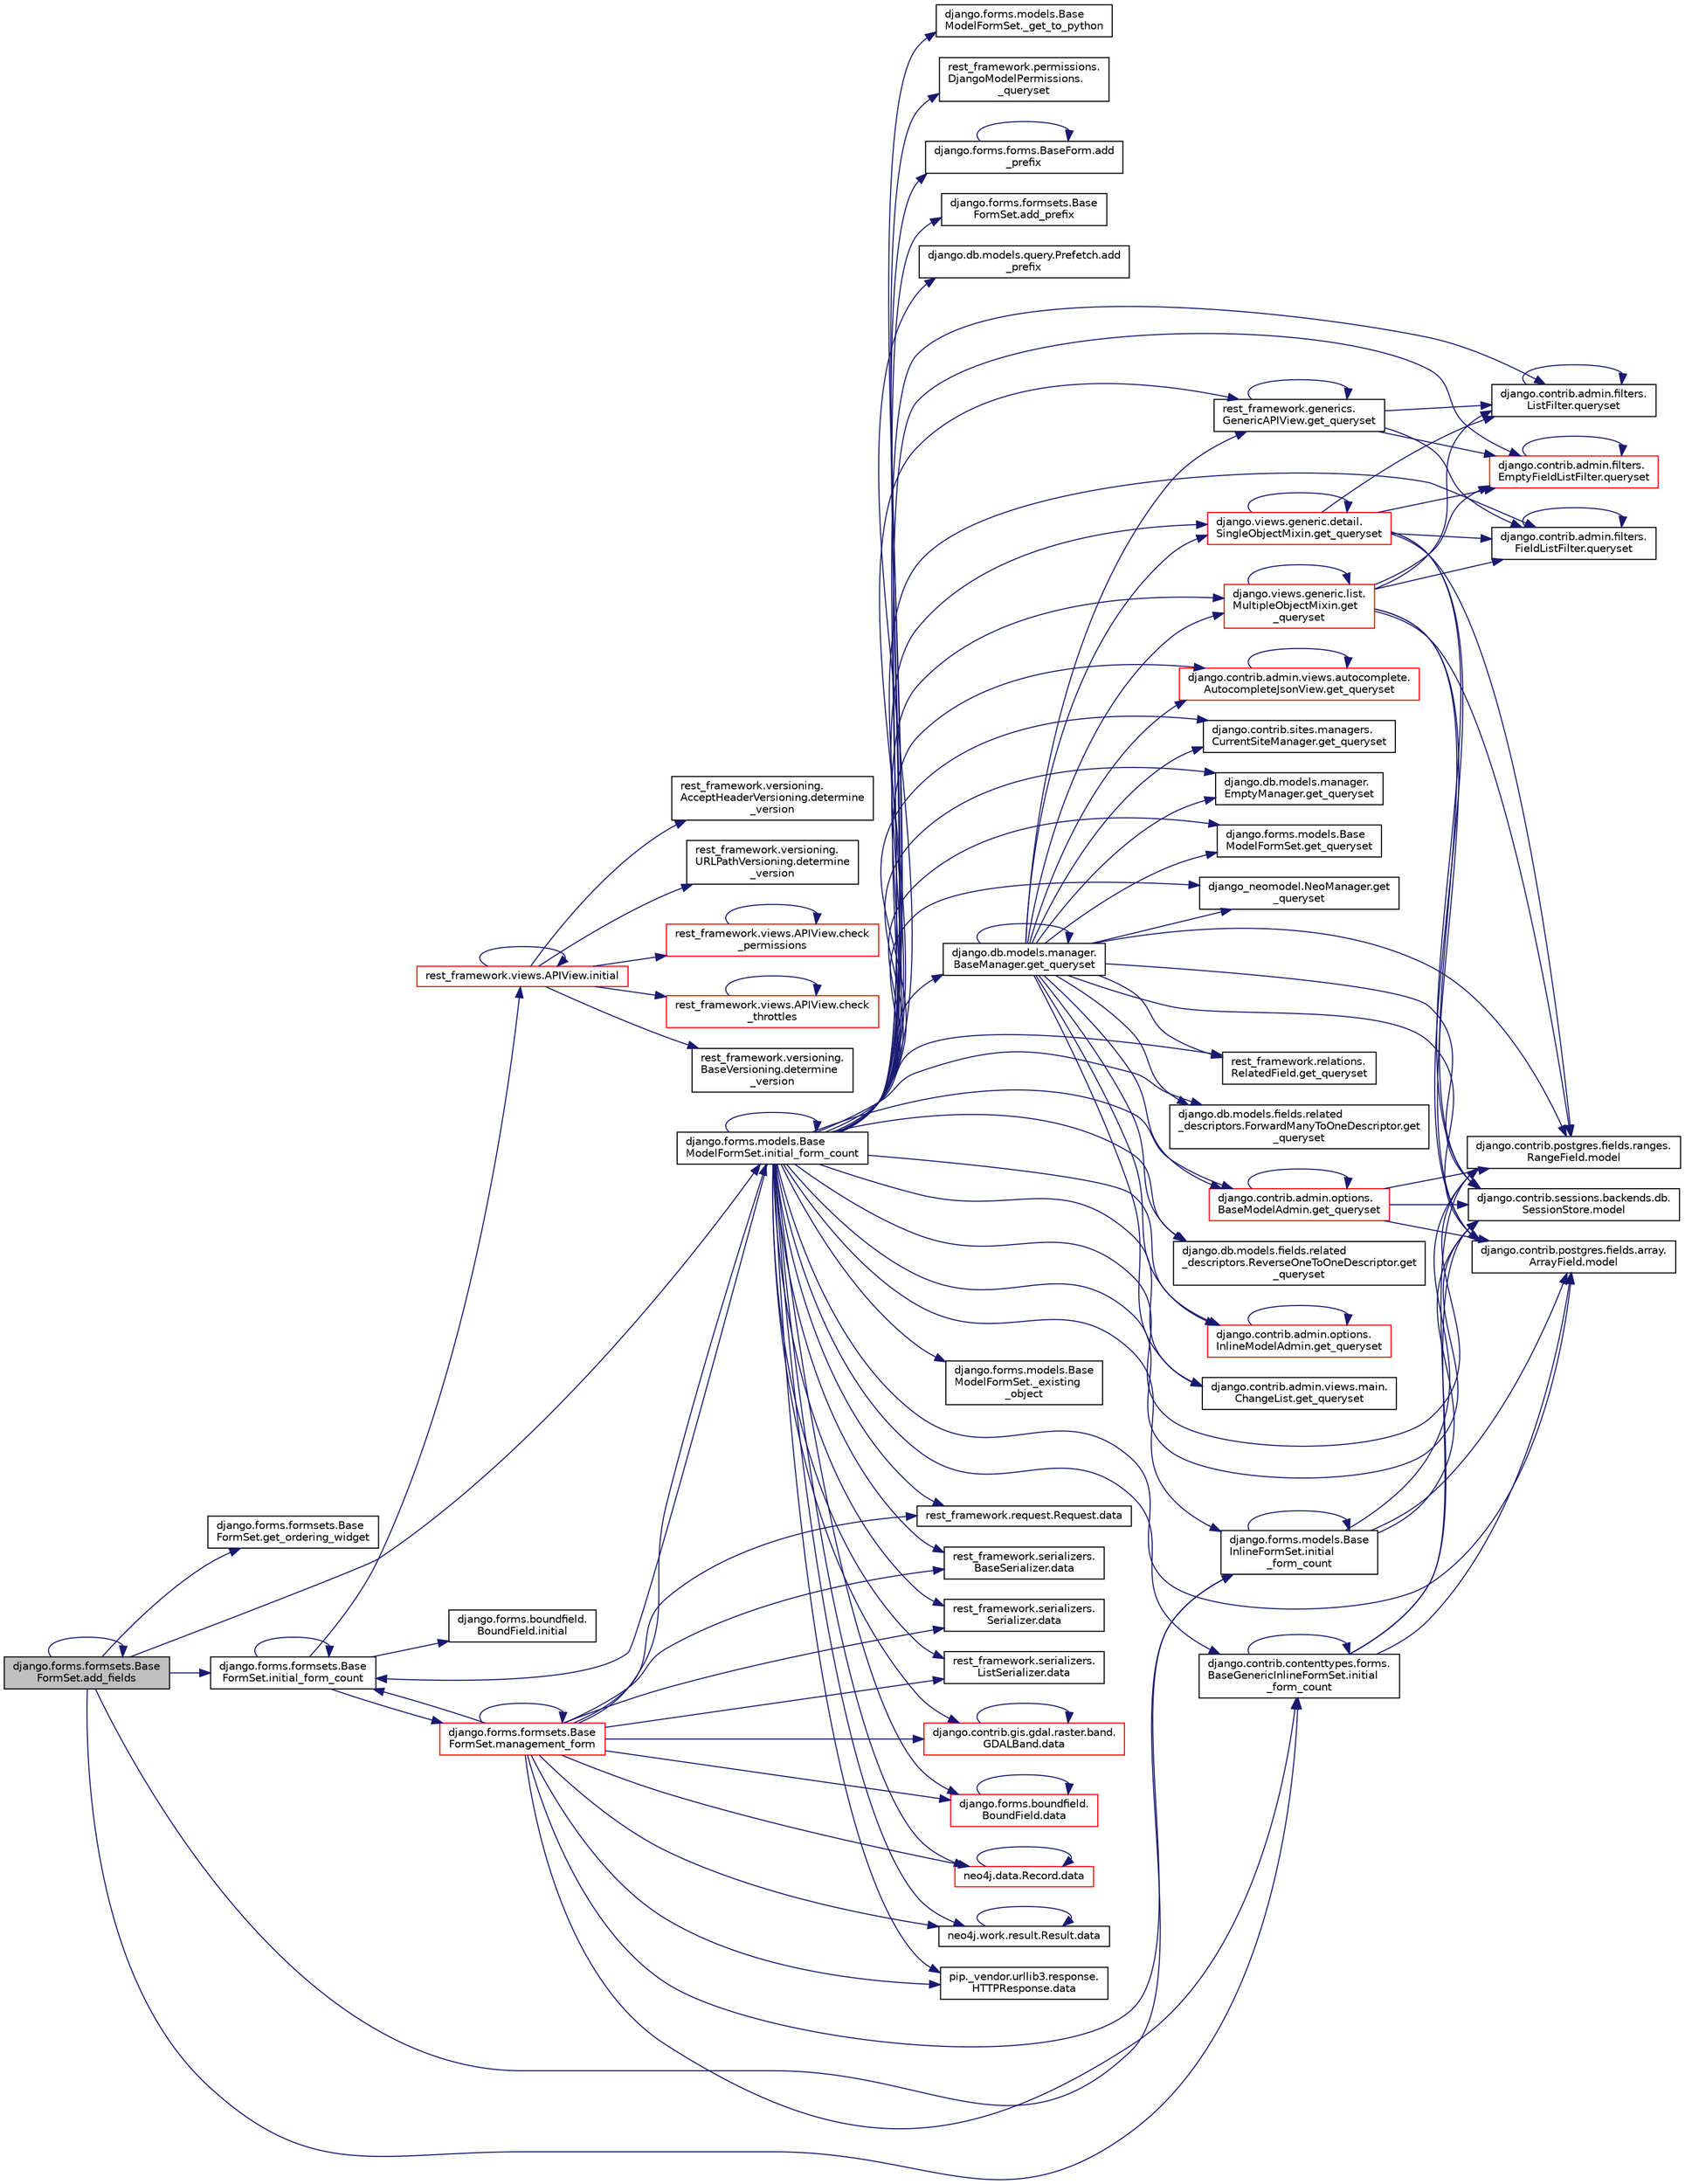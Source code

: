 digraph "django.forms.formsets.BaseFormSet.add_fields"
{
 // LATEX_PDF_SIZE
  edge [fontname="Helvetica",fontsize="10",labelfontname="Helvetica",labelfontsize="10"];
  node [fontname="Helvetica",fontsize="10",shape=record];
  rankdir="LR";
  Node1 [label="django.forms.formsets.Base\lFormSet.add_fields",height=0.2,width=0.4,color="black", fillcolor="grey75", style="filled", fontcolor="black",tooltip=" "];
  Node1 -> Node1 [color="midnightblue",fontsize="10",style="solid",fontname="Helvetica"];
  Node1 -> Node2 [color="midnightblue",fontsize="10",style="solid",fontname="Helvetica"];
  Node2 [label="django.forms.formsets.Base\lFormSet.get_ordering_widget",height=0.2,width=0.4,color="black", fillcolor="white", style="filled",URL="$d5/d7f/classdjango_1_1forms_1_1formsets_1_1_base_form_set.html#a0547e9b35e303504356947ca027a375f",tooltip=" "];
  Node1 -> Node3 [color="midnightblue",fontsize="10",style="solid",fontname="Helvetica"];
  Node3 [label="django.contrib.contenttypes.forms.\lBaseGenericInlineFormSet.initial\l_form_count",height=0.2,width=0.4,color="black", fillcolor="white", style="filled",URL="$d5/ded/classdjango_1_1contrib_1_1contenttypes_1_1forms_1_1_base_generic_inline_form_set.html#ac3f6ce4eb97005dc1f89a2a478e321ea",tooltip=" "];
  Node3 -> Node3 [color="midnightblue",fontsize="10",style="solid",fontname="Helvetica"];
  Node3 -> Node4 [color="midnightblue",fontsize="10",style="solid",fontname="Helvetica"];
  Node4 [label="django.contrib.postgres.fields.array.\lArrayField.model",height=0.2,width=0.4,color="black", fillcolor="white", style="filled",URL="$dc/ddf/classdjango_1_1contrib_1_1postgres_1_1fields_1_1array_1_1_array_field.html#a43ec884d709f829e50c6881dc369ce94",tooltip=" "];
  Node3 -> Node5 [color="midnightblue",fontsize="10",style="solid",fontname="Helvetica"];
  Node5 [label="django.contrib.postgres.fields.ranges.\lRangeField.model",height=0.2,width=0.4,color="black", fillcolor="white", style="filled",URL="$d5/d99/classdjango_1_1contrib_1_1postgres_1_1fields_1_1ranges_1_1_range_field.html#a5f5cfd6917f141914484d606279cf20a",tooltip=" "];
  Node3 -> Node6 [color="midnightblue",fontsize="10",style="solid",fontname="Helvetica"];
  Node6 [label="django.contrib.sessions.backends.db.\lSessionStore.model",height=0.2,width=0.4,color="black", fillcolor="white", style="filled",URL="$d2/d1a/classdjango_1_1contrib_1_1sessions_1_1backends_1_1db_1_1_session_store.html#a9b2f42869f296eab5fab4dd5867285df",tooltip=" "];
  Node1 -> Node7 [color="midnightblue",fontsize="10",style="solid",fontname="Helvetica"];
  Node7 [label="django.forms.formsets.Base\lFormSet.initial_form_count",height=0.2,width=0.4,color="black", fillcolor="white", style="filled",URL="$d5/d7f/classdjango_1_1forms_1_1formsets_1_1_base_form_set.html#a793420ef47cc932007c942f506a6be84",tooltip=" "];
  Node7 -> Node8 [color="midnightblue",fontsize="10",style="solid",fontname="Helvetica"];
  Node8 [label="django.forms.boundfield.\lBoundField.initial",height=0.2,width=0.4,color="black", fillcolor="white", style="filled",URL="$da/d92/classdjango_1_1forms_1_1boundfield_1_1_bound_field.html#a9b4e04b5d7b926365bbda9f1fe3453f5",tooltip=" "];
  Node7 -> Node9 [color="midnightblue",fontsize="10",style="solid",fontname="Helvetica"];
  Node9 [label="rest_framework.views.APIView.initial",height=0.2,width=0.4,color="red", fillcolor="white", style="filled",URL="$d3/d7d/classrest__framework_1_1views_1_1_a_p_i_view.html#a170de3ffed1bcb6ad4859df45549eee8",tooltip=" "];
  Node9 -> Node10 [color="midnightblue",fontsize="10",style="solid",fontname="Helvetica"];
  Node10 [label="rest_framework.views.APIView.check\l_permissions",height=0.2,width=0.4,color="red", fillcolor="white", style="filled",URL="$d3/d7d/classrest__framework_1_1views_1_1_a_p_i_view.html#ac67f801dda916febd5e0596b394742c8",tooltip=" "];
  Node10 -> Node10 [color="midnightblue",fontsize="10",style="solid",fontname="Helvetica"];
  Node9 -> Node13 [color="midnightblue",fontsize="10",style="solid",fontname="Helvetica"];
  Node13 [label="rest_framework.views.APIView.check\l_throttles",height=0.2,width=0.4,color="red", fillcolor="white", style="filled",URL="$d3/d7d/classrest__framework_1_1views_1_1_a_p_i_view.html#a4064ca198277931a4fd2f03912895518",tooltip=" "];
  Node13 -> Node13 [color="midnightblue",fontsize="10",style="solid",fontname="Helvetica"];
  Node9 -> Node16 [color="midnightblue",fontsize="10",style="solid",fontname="Helvetica"];
  Node16 [label="rest_framework.versioning.\lBaseVersioning.determine\l_version",height=0.2,width=0.4,color="black", fillcolor="white", style="filled",URL="$d5/dec/classrest__framework_1_1versioning_1_1_base_versioning.html#afb0b6adf0f44410984061c354e479041",tooltip=" "];
  Node9 -> Node17 [color="midnightblue",fontsize="10",style="solid",fontname="Helvetica"];
  Node17 [label="rest_framework.versioning.\lAcceptHeaderVersioning.determine\l_version",height=0.2,width=0.4,color="black", fillcolor="white", style="filled",URL="$de/db0/classrest__framework_1_1versioning_1_1_accept_header_versioning.html#ae2aa1864e413e670b6112d2c3b7b029e",tooltip=" "];
  Node9 -> Node18 [color="midnightblue",fontsize="10",style="solid",fontname="Helvetica"];
  Node18 [label="rest_framework.versioning.\lURLPathVersioning.determine\l_version",height=0.2,width=0.4,color="black", fillcolor="white", style="filled",URL="$db/da9/classrest__framework_1_1versioning_1_1_u_r_l_path_versioning.html#a51ccb406d9054019801e4c0443fe32e7",tooltip=" "];
  Node9 -> Node9 [color="midnightblue",fontsize="10",style="solid",fontname="Helvetica"];
  Node7 -> Node7 [color="midnightblue",fontsize="10",style="solid",fontname="Helvetica"];
  Node7 -> Node30 [color="midnightblue",fontsize="10",style="solid",fontname="Helvetica"];
  Node30 [label="django.forms.formsets.Base\lFormSet.management_form",height=0.2,width=0.4,color="red", fillcolor="white", style="filled",URL="$d5/d7f/classdjango_1_1forms_1_1formsets_1_1_base_form_set.html#abea17bdc7dd08b469d9e14688384330e",tooltip=" "];
  Node30 -> Node32 [color="midnightblue",fontsize="10",style="solid",fontname="Helvetica"];
  Node32 [label="django.contrib.gis.gdal.raster.band.\lGDALBand.data",height=0.2,width=0.4,color="red", fillcolor="white", style="filled",URL="$d5/d4d/classdjango_1_1contrib_1_1gis_1_1gdal_1_1raster_1_1band_1_1_g_d_a_l_band.html#ab034c17962c340c65434561c57451461",tooltip=" "];
  Node32 -> Node32 [color="midnightblue",fontsize="10",style="solid",fontname="Helvetica"];
  Node30 -> Node44 [color="midnightblue",fontsize="10",style="solid",fontname="Helvetica"];
  Node44 [label="django.forms.boundfield.\lBoundField.data",height=0.2,width=0.4,color="red", fillcolor="white", style="filled",URL="$da/d92/classdjango_1_1forms_1_1boundfield_1_1_bound_field.html#ab171a7cf1b7f223c5a378a8a216c665d",tooltip=" "];
  Node44 -> Node44 [color="midnightblue",fontsize="10",style="solid",fontname="Helvetica"];
  Node30 -> Node46 [color="midnightblue",fontsize="10",style="solid",fontname="Helvetica"];
  Node46 [label="neo4j.data.Record.data",height=0.2,width=0.4,color="red", fillcolor="white", style="filled",URL="$d8/da3/classneo4j_1_1data_1_1_record.html#a24123084c9f60275847a4509076677bf",tooltip=" "];
  Node46 -> Node46 [color="midnightblue",fontsize="10",style="solid",fontname="Helvetica"];
  Node30 -> Node826 [color="midnightblue",fontsize="10",style="solid",fontname="Helvetica"];
  Node826 [label="neo4j.work.result.Result.data",height=0.2,width=0.4,color="black", fillcolor="white", style="filled",URL="$d6/d93/classneo4j_1_1work_1_1result_1_1_result.html#a91a9d95693baed609c832d2306811873",tooltip=" "];
  Node826 -> Node826 [color="midnightblue",fontsize="10",style="solid",fontname="Helvetica"];
  Node30 -> Node823 [color="midnightblue",fontsize="10",style="solid",fontname="Helvetica"];
  Node823 [label="pip._vendor.urllib3.response.\lHTTPResponse.data",height=0.2,width=0.4,color="black", fillcolor="white", style="filled",URL="$dd/d5a/classpip_1_1__vendor_1_1urllib3_1_1response_1_1_h_t_t_p_response.html#a6e7ac6d6d58cacbce67ec13daeedeb7c",tooltip=" "];
  Node30 -> Node825 [color="midnightblue",fontsize="10",style="solid",fontname="Helvetica"];
  Node825 [label="rest_framework.request.Request.data",height=0.2,width=0.4,color="black", fillcolor="white", style="filled",URL="$d9/d48/classrest__framework_1_1request_1_1_request.html#ae246e53ff4ce6ec7367efa833ac43eb7",tooltip=" "];
  Node30 -> Node827 [color="midnightblue",fontsize="10",style="solid",fontname="Helvetica"];
  Node827 [label="rest_framework.serializers.\lBaseSerializer.data",height=0.2,width=0.4,color="black", fillcolor="white", style="filled",URL="$d9/de7/classrest__framework_1_1serializers_1_1_base_serializer.html#ab8e2dde5ecf9c3cc38be55e4b92f7fae",tooltip=" "];
  Node30 -> Node828 [color="midnightblue",fontsize="10",style="solid",fontname="Helvetica"];
  Node828 [label="rest_framework.serializers.\lSerializer.data",height=0.2,width=0.4,color="black", fillcolor="white", style="filled",URL="$de/daf/classrest__framework_1_1serializers_1_1_serializer.html#a028ae12666279b96942ec52c9e0bfb70",tooltip=" "];
  Node30 -> Node824 [color="midnightblue",fontsize="10",style="solid",fontname="Helvetica"];
  Node824 [label="rest_framework.serializers.\lListSerializer.data",height=0.2,width=0.4,color="black", fillcolor="white", style="filled",URL="$d9/dee/classrest__framework_1_1serializers_1_1_list_serializer.html#a98b5c9f9dc18b200355dfed8df68dd19",tooltip=" "];
  Node30 -> Node3 [color="midnightblue",fontsize="10",style="solid",fontname="Helvetica"];
  Node30 -> Node7 [color="midnightblue",fontsize="10",style="solid",fontname="Helvetica"];
  Node30 -> Node829 [color="midnightblue",fontsize="10",style="solid",fontname="Helvetica"];
  Node829 [label="django.forms.models.Base\lModelFormSet.initial_form_count",height=0.2,width=0.4,color="black", fillcolor="white", style="filled",URL="$d5/d31/classdjango_1_1forms_1_1models_1_1_base_model_form_set.html#a6a15e7dc230a83274059086c7297b540",tooltip=" "];
  Node829 -> Node830 [color="midnightblue",fontsize="10",style="solid",fontname="Helvetica"];
  Node830 [label="django.forms.models.Base\lModelFormSet._existing\l_object",height=0.2,width=0.4,color="black", fillcolor="white", style="filled",URL="$d5/d31/classdjango_1_1forms_1_1models_1_1_base_model_form_set.html#af66c53d15a3cfc99aad81688ccd9897e",tooltip=" "];
  Node829 -> Node831 [color="midnightblue",fontsize="10",style="solid",fontname="Helvetica"];
  Node831 [label="django.forms.models.Base\lModelFormSet._get_to_python",height=0.2,width=0.4,color="black", fillcolor="white", style="filled",URL="$d5/d31/classdjango_1_1forms_1_1models_1_1_base_model_form_set.html#a6b4bdc48ea07839be6ddec62965efb49",tooltip=" "];
  Node829 -> Node79 [color="midnightblue",fontsize="10",style="solid",fontname="Helvetica"];
  Node79 [label="rest_framework.permissions.\lDjangoModelPermissions.\l_queryset",height=0.2,width=0.4,color="black", fillcolor="white", style="filled",URL="$da/dc8/classrest__framework_1_1permissions_1_1_django_model_permissions.html#aee58e34660d01929a72e1c2d65b8a10a",tooltip=" "];
  Node829 -> Node820 [color="midnightblue",fontsize="10",style="solid",fontname="Helvetica"];
  Node820 [label="django.forms.forms.BaseForm.add\l_prefix",height=0.2,width=0.4,color="black", fillcolor="white", style="filled",URL="$d8/d44/classdjango_1_1forms_1_1forms_1_1_base_form.html#a1675d80825ffda150c10bb5d395a7533",tooltip=" "];
  Node820 -> Node820 [color="midnightblue",fontsize="10",style="solid",fontname="Helvetica"];
  Node829 -> Node821 [color="midnightblue",fontsize="10",style="solid",fontname="Helvetica"];
  Node821 [label="django.forms.formsets.Base\lFormSet.add_prefix",height=0.2,width=0.4,color="black", fillcolor="white", style="filled",URL="$d5/d7f/classdjango_1_1forms_1_1formsets_1_1_base_form_set.html#ab7c9950ee4e47460bda858b3cac9032e",tooltip=" "];
  Node829 -> Node822 [color="midnightblue",fontsize="10",style="solid",fontname="Helvetica"];
  Node822 [label="django.db.models.query.Prefetch.add\l_prefix",height=0.2,width=0.4,color="black", fillcolor="white", style="filled",URL="$d0/dbb/classdjango_1_1db_1_1models_1_1query_1_1_prefetch.html#a941eb118060011d33399f408d2ef3dfa",tooltip=" "];
  Node829 -> Node44 [color="midnightblue",fontsize="10",style="solid",fontname="Helvetica"];
  Node829 -> Node32 [color="midnightblue",fontsize="10",style="solid",fontname="Helvetica"];
  Node829 -> Node46 [color="midnightblue",fontsize="10",style="solid",fontname="Helvetica"];
  Node829 -> Node824 [color="midnightblue",fontsize="10",style="solid",fontname="Helvetica"];
  Node829 -> Node826 [color="midnightblue",fontsize="10",style="solid",fontname="Helvetica"];
  Node829 -> Node823 [color="midnightblue",fontsize="10",style="solid",fontname="Helvetica"];
  Node829 -> Node825 [color="midnightblue",fontsize="10",style="solid",fontname="Helvetica"];
  Node829 -> Node827 [color="midnightblue",fontsize="10",style="solid",fontname="Helvetica"];
  Node829 -> Node828 [color="midnightblue",fontsize="10",style="solid",fontname="Helvetica"];
  Node829 -> Node747 [color="midnightblue",fontsize="10",style="solid",fontname="Helvetica"];
  Node747 [label="django.contrib.admin.views.autocomplete.\lAutocompleteJsonView.get_queryset",height=0.2,width=0.4,color="red", fillcolor="white", style="filled",URL="$d5/d24/classdjango_1_1contrib_1_1admin_1_1views_1_1autocomplete_1_1_autocomplete_json_view.html#aeba422d947101bce361f0fd32ff7d4d4",tooltip=" "];
  Node747 -> Node747 [color="midnightblue",fontsize="10",style="solid",fontname="Helvetica"];
  Node829 -> Node748 [color="midnightblue",fontsize="10",style="solid",fontname="Helvetica"];
  Node748 [label="django.contrib.sites.managers.\lCurrentSiteManager.get_queryset",height=0.2,width=0.4,color="black", fillcolor="white", style="filled",URL="$dd/d05/classdjango_1_1contrib_1_1sites_1_1managers_1_1_current_site_manager.html#a62f5f3f9f1b932f3bcd36601d46e7509",tooltip=" "];
  Node829 -> Node749 [color="midnightblue",fontsize="10",style="solid",fontname="Helvetica"];
  Node749 [label="django.db.models.manager.\lBaseManager.get_queryset",height=0.2,width=0.4,color="black", fillcolor="white", style="filled",URL="$d1/d1c/classdjango_1_1db_1_1models_1_1manager_1_1_base_manager.html#af0391e929a911c2647412e6e030c28e8",tooltip="PROXIES TO QUERYSET #."];
  Node749 -> Node747 [color="midnightblue",fontsize="10",style="solid",fontname="Helvetica"];
  Node749 -> Node748 [color="midnightblue",fontsize="10",style="solid",fontname="Helvetica"];
  Node749 -> Node749 [color="midnightblue",fontsize="10",style="solid",fontname="Helvetica"];
  Node749 -> Node750 [color="midnightblue",fontsize="10",style="solid",fontname="Helvetica"];
  Node750 [label="django.db.models.manager.\lEmptyManager.get_queryset",height=0.2,width=0.4,color="black", fillcolor="white", style="filled",URL="$d6/da8/classdjango_1_1db_1_1models_1_1manager_1_1_empty_manager.html#a0a5e7cb6efe5e4cb3b15779cf64d1537",tooltip=" "];
  Node749 -> Node751 [color="midnightblue",fontsize="10",style="solid",fontname="Helvetica"];
  Node751 [label="django.forms.models.Base\lModelFormSet.get_queryset",height=0.2,width=0.4,color="black", fillcolor="white", style="filled",URL="$d5/d31/classdjango_1_1forms_1_1models_1_1_base_model_form_set.html#a0ac048453b4a14ff61ebb6c072c29e7e",tooltip=" "];
  Node749 -> Node752 [color="midnightblue",fontsize="10",style="solid",fontname="Helvetica"];
  Node752 [label="django.views.generic.detail.\lSingleObjectMixin.get_queryset",height=0.2,width=0.4,color="red", fillcolor="white", style="filled",URL="$d2/d8d/classdjango_1_1views_1_1generic_1_1detail_1_1_single_object_mixin.html#a7471c8ca174db55504da01b1a06cc5ba",tooltip=" "];
  Node752 -> Node752 [color="midnightblue",fontsize="10",style="solid",fontname="Helvetica"];
  Node752 -> Node4 [color="midnightblue",fontsize="10",style="solid",fontname="Helvetica"];
  Node752 -> Node5 [color="midnightblue",fontsize="10",style="solid",fontname="Helvetica"];
  Node752 -> Node6 [color="midnightblue",fontsize="10",style="solid",fontname="Helvetica"];
  Node752 -> Node772 [color="midnightblue",fontsize="10",style="solid",fontname="Helvetica"];
  Node772 [label="django.contrib.admin.filters.\lListFilter.queryset",height=0.2,width=0.4,color="black", fillcolor="white", style="filled",URL="$da/ddb/classdjango_1_1contrib_1_1admin_1_1filters_1_1_list_filter.html#aed1f92493175185d1714cb763f6efa08",tooltip=" "];
  Node772 -> Node772 [color="midnightblue",fontsize="10",style="solid",fontname="Helvetica"];
  Node752 -> Node773 [color="midnightblue",fontsize="10",style="solid",fontname="Helvetica"];
  Node773 [label="django.contrib.admin.filters.\lFieldListFilter.queryset",height=0.2,width=0.4,color="black", fillcolor="white", style="filled",URL="$d1/d72/classdjango_1_1contrib_1_1admin_1_1filters_1_1_field_list_filter.html#a51704150dec2abf76f7d4dc23dcc64ab",tooltip=" "];
  Node773 -> Node773 [color="midnightblue",fontsize="10",style="solid",fontname="Helvetica"];
  Node752 -> Node774 [color="midnightblue",fontsize="10",style="solid",fontname="Helvetica"];
  Node774 [label="django.contrib.admin.filters.\lEmptyFieldListFilter.queryset",height=0.2,width=0.4,color="red", fillcolor="white", style="filled",URL="$d7/dde/classdjango_1_1contrib_1_1admin_1_1filters_1_1_empty_field_list_filter.html#a953c03e160e6f12fda9bf700c93d09c2",tooltip=" "];
  Node774 -> Node774 [color="midnightblue",fontsize="10",style="solid",fontname="Helvetica"];
  Node749 -> Node754 [color="midnightblue",fontsize="10",style="solid",fontname="Helvetica"];
  Node754 [label="django.views.generic.list.\lMultipleObjectMixin.get\l_queryset",height=0.2,width=0.4,color="red", fillcolor="white", style="filled",URL="$dc/db8/classdjango_1_1views_1_1generic_1_1list_1_1_multiple_object_mixin.html#ad98185a338be30a3a7327fbb7c3b4a1a",tooltip=" "];
  Node754 -> Node754 [color="midnightblue",fontsize="10",style="solid",fontname="Helvetica"];
  Node754 -> Node4 [color="midnightblue",fontsize="10",style="solid",fontname="Helvetica"];
  Node754 -> Node5 [color="midnightblue",fontsize="10",style="solid",fontname="Helvetica"];
  Node754 -> Node6 [color="midnightblue",fontsize="10",style="solid",fontname="Helvetica"];
  Node754 -> Node772 [color="midnightblue",fontsize="10",style="solid",fontname="Helvetica"];
  Node754 -> Node773 [color="midnightblue",fontsize="10",style="solid",fontname="Helvetica"];
  Node754 -> Node774 [color="midnightblue",fontsize="10",style="solid",fontname="Helvetica"];
  Node749 -> Node775 [color="midnightblue",fontsize="10",style="solid",fontname="Helvetica"];
  Node775 [label="django_neomodel.NeoManager.get\l_queryset",height=0.2,width=0.4,color="black", fillcolor="white", style="filled",URL="$da/d60/classdjango__neomodel_1_1_neo_manager.html#a7e3562da1326a56612c8d989803cf747",tooltip=" "];
  Node749 -> Node776 [color="midnightblue",fontsize="10",style="solid",fontname="Helvetica"];
  Node776 [label="rest_framework.generics.\lGenericAPIView.get_queryset",height=0.2,width=0.4,color="black", fillcolor="white", style="filled",URL="$d9/d8f/classrest__framework_1_1generics_1_1_generic_a_p_i_view.html#a944b66f9ec49a9d053f34f77f22074da",tooltip=" "];
  Node776 -> Node776 [color="midnightblue",fontsize="10",style="solid",fontname="Helvetica"];
  Node776 -> Node772 [color="midnightblue",fontsize="10",style="solid",fontname="Helvetica"];
  Node776 -> Node773 [color="midnightblue",fontsize="10",style="solid",fontname="Helvetica"];
  Node776 -> Node774 [color="midnightblue",fontsize="10",style="solid",fontname="Helvetica"];
  Node749 -> Node777 [color="midnightblue",fontsize="10",style="solid",fontname="Helvetica"];
  Node777 [label="rest_framework.relations.\lRelatedField.get_queryset",height=0.2,width=0.4,color="black", fillcolor="white", style="filled",URL="$d4/d5c/classrest__framework_1_1relations_1_1_related_field.html#ab7b694008ab6552b950b0b1322d5fad1",tooltip=" "];
  Node749 -> Node778 [color="midnightblue",fontsize="10",style="solid",fontname="Helvetica"];
  Node778 [label="django.db.models.fields.related\l_descriptors.ForwardManyToOneDescriptor.get\l_queryset",height=0.2,width=0.4,color="black", fillcolor="white", style="filled",URL="$d8/d45/classdjango_1_1db_1_1models_1_1fields_1_1related__descriptors_1_1_forward_many_to_one_descriptor.html#a36718f48e6763e2926e8397e318e1322",tooltip=" "];
  Node749 -> Node779 [color="midnightblue",fontsize="10",style="solid",fontname="Helvetica"];
  Node779 [label="django.db.models.fields.related\l_descriptors.ReverseOneToOneDescriptor.get\l_queryset",height=0.2,width=0.4,color="black", fillcolor="white", style="filled",URL="$da/d7c/classdjango_1_1db_1_1models_1_1fields_1_1related__descriptors_1_1_reverse_one_to_one_descriptor.html#afb05e6f36e1366af21cb7ee1fa654cd7",tooltip=" "];
  Node749 -> Node780 [color="midnightblue",fontsize="10",style="solid",fontname="Helvetica"];
  Node780 [label="django.contrib.admin.options.\lBaseModelAdmin.get_queryset",height=0.2,width=0.4,color="red", fillcolor="white", style="filled",URL="$d3/dd6/classdjango_1_1contrib_1_1admin_1_1options_1_1_base_model_admin.html#a9dc124c9d075b1782f0338dd500ec940",tooltip=" "];
  Node780 -> Node780 [color="midnightblue",fontsize="10",style="solid",fontname="Helvetica"];
  Node780 -> Node4 [color="midnightblue",fontsize="10",style="solid",fontname="Helvetica"];
  Node780 -> Node5 [color="midnightblue",fontsize="10",style="solid",fontname="Helvetica"];
  Node780 -> Node6 [color="midnightblue",fontsize="10",style="solid",fontname="Helvetica"];
  Node749 -> Node781 [color="midnightblue",fontsize="10",style="solid",fontname="Helvetica"];
  Node781 [label="django.contrib.admin.options.\lInlineModelAdmin.get_queryset",height=0.2,width=0.4,color="red", fillcolor="white", style="filled",URL="$db/dbb/classdjango_1_1contrib_1_1admin_1_1options_1_1_inline_model_admin.html#adac95e1d43e73c3c82981ad56f2d62e2",tooltip=" "];
  Node781 -> Node781 [color="midnightblue",fontsize="10",style="solid",fontname="Helvetica"];
  Node749 -> Node783 [color="midnightblue",fontsize="10",style="solid",fontname="Helvetica"];
  Node783 [label="django.contrib.admin.views.main.\lChangeList.get_queryset",height=0.2,width=0.4,color="black", fillcolor="white", style="filled",URL="$d7/d58/classdjango_1_1contrib_1_1admin_1_1views_1_1main_1_1_change_list.html#a41f8c78806f49d2ff9e3857f046de3fb",tooltip=" "];
  Node749 -> Node4 [color="midnightblue",fontsize="10",style="solid",fontname="Helvetica"];
  Node749 -> Node5 [color="midnightblue",fontsize="10",style="solid",fontname="Helvetica"];
  Node749 -> Node6 [color="midnightblue",fontsize="10",style="solid",fontname="Helvetica"];
  Node829 -> Node750 [color="midnightblue",fontsize="10",style="solid",fontname="Helvetica"];
  Node829 -> Node751 [color="midnightblue",fontsize="10",style="solid",fontname="Helvetica"];
  Node829 -> Node752 [color="midnightblue",fontsize="10",style="solid",fontname="Helvetica"];
  Node829 -> Node754 [color="midnightblue",fontsize="10",style="solid",fontname="Helvetica"];
  Node829 -> Node775 [color="midnightblue",fontsize="10",style="solid",fontname="Helvetica"];
  Node829 -> Node776 [color="midnightblue",fontsize="10",style="solid",fontname="Helvetica"];
  Node829 -> Node777 [color="midnightblue",fontsize="10",style="solid",fontname="Helvetica"];
  Node829 -> Node778 [color="midnightblue",fontsize="10",style="solid",fontname="Helvetica"];
  Node829 -> Node779 [color="midnightblue",fontsize="10",style="solid",fontname="Helvetica"];
  Node829 -> Node780 [color="midnightblue",fontsize="10",style="solid",fontname="Helvetica"];
  Node829 -> Node781 [color="midnightblue",fontsize="10",style="solid",fontname="Helvetica"];
  Node829 -> Node783 [color="midnightblue",fontsize="10",style="solid",fontname="Helvetica"];
  Node829 -> Node3 [color="midnightblue",fontsize="10",style="solid",fontname="Helvetica"];
  Node829 -> Node7 [color="midnightblue",fontsize="10",style="solid",fontname="Helvetica"];
  Node829 -> Node829 [color="midnightblue",fontsize="10",style="solid",fontname="Helvetica"];
  Node829 -> Node832 [color="midnightblue",fontsize="10",style="solid",fontname="Helvetica"];
  Node832 [label="django.forms.models.Base\lInlineFormSet.initial\l_form_count",height=0.2,width=0.4,color="black", fillcolor="white", style="filled",URL="$d9/d21/classdjango_1_1forms_1_1models_1_1_base_inline_form_set.html#ac394f645606f0c6dac5adcfe180e1725",tooltip=" "];
  Node832 -> Node832 [color="midnightblue",fontsize="10",style="solid",fontname="Helvetica"];
  Node832 -> Node4 [color="midnightblue",fontsize="10",style="solid",fontname="Helvetica"];
  Node832 -> Node5 [color="midnightblue",fontsize="10",style="solid",fontname="Helvetica"];
  Node832 -> Node6 [color="midnightblue",fontsize="10",style="solid",fontname="Helvetica"];
  Node829 -> Node4 [color="midnightblue",fontsize="10",style="solid",fontname="Helvetica"];
  Node829 -> Node5 [color="midnightblue",fontsize="10",style="solid",fontname="Helvetica"];
  Node829 -> Node6 [color="midnightblue",fontsize="10",style="solid",fontname="Helvetica"];
  Node829 -> Node772 [color="midnightblue",fontsize="10",style="solid",fontname="Helvetica"];
  Node829 -> Node773 [color="midnightblue",fontsize="10",style="solid",fontname="Helvetica"];
  Node829 -> Node774 [color="midnightblue",fontsize="10",style="solid",fontname="Helvetica"];
  Node30 -> Node832 [color="midnightblue",fontsize="10",style="solid",fontname="Helvetica"];
  Node30 -> Node30 [color="midnightblue",fontsize="10",style="solid",fontname="Helvetica"];
  Node1 -> Node829 [color="midnightblue",fontsize="10",style="solid",fontname="Helvetica"];
  Node1 -> Node832 [color="midnightblue",fontsize="10",style="solid",fontname="Helvetica"];
}
